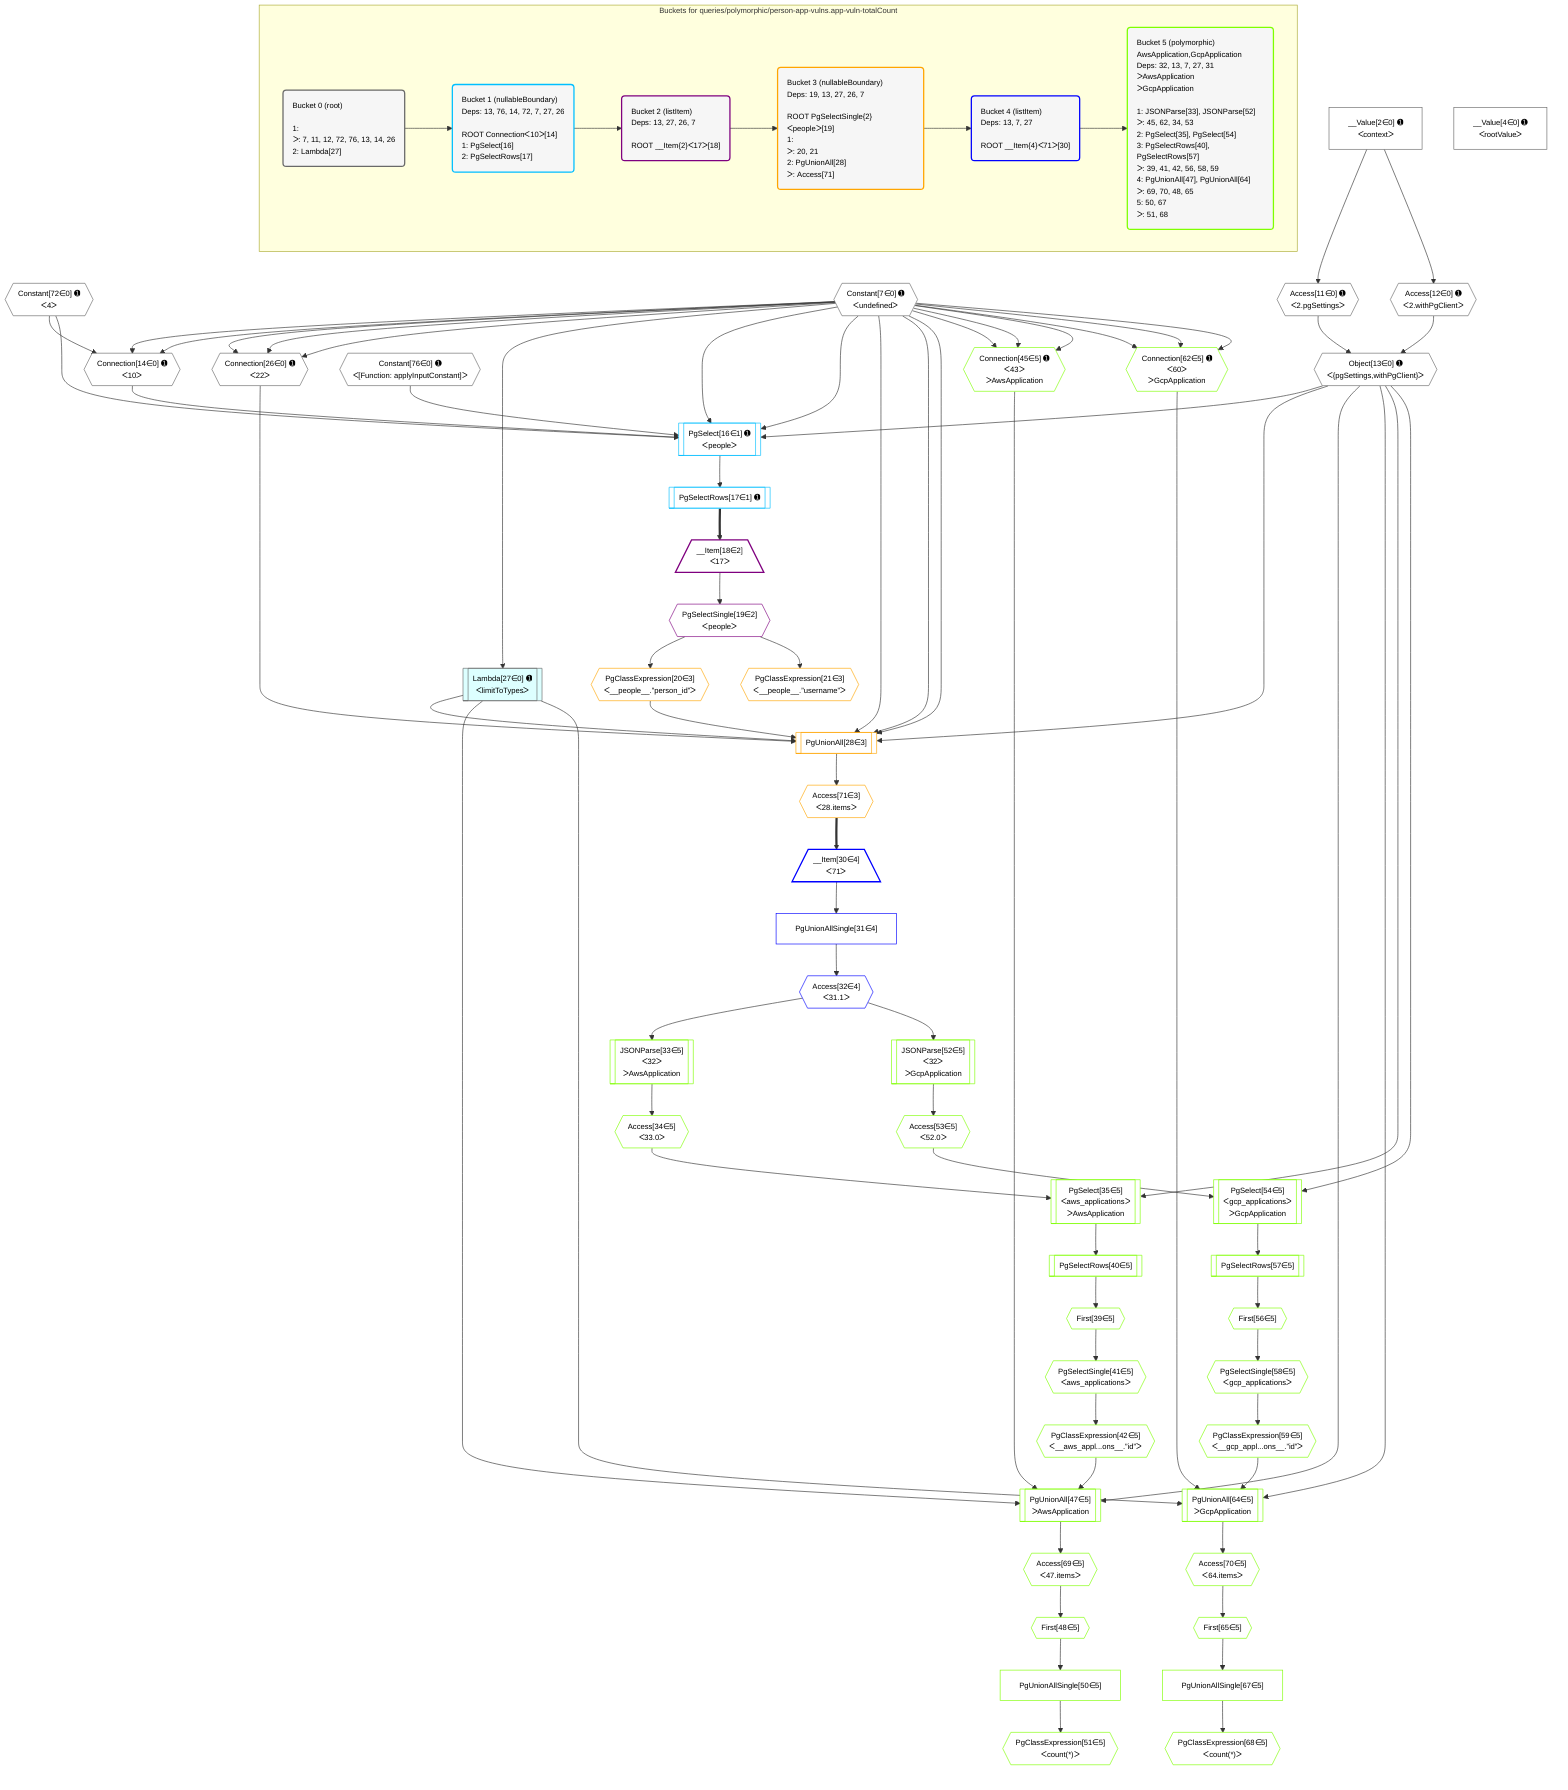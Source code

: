 %%{init: {'themeVariables': { 'fontSize': '12px'}}}%%
graph TD
    classDef path fill:#eee,stroke:#000,color:#000
    classDef plan fill:#fff,stroke-width:1px,color:#000
    classDef itemplan fill:#fff,stroke-width:2px,color:#000
    classDef unbatchedplan fill:#dff,stroke-width:1px,color:#000
    classDef sideeffectplan fill:#fcc,stroke-width:2px,color:#000
    classDef bucket fill:#f6f6f6,color:#000,stroke-width:2px,text-align:left


    %% plan dependencies
    Connection14{{"Connection[14∈0] ➊<br />ᐸ10ᐳ"}}:::plan
    Constant72{{"Constant[72∈0] ➊<br />ᐸ4ᐳ"}}:::plan
    Constant7{{"Constant[7∈0] ➊<br />ᐸundefinedᐳ"}}:::plan
    Constant72 & Constant7 & Constant7 --> Connection14
    Connection26{{"Connection[26∈0] ➊<br />ᐸ22ᐳ"}}:::plan
    Constant7 & Constant7 & Constant7 --> Connection26
    Object13{{"Object[13∈0] ➊<br />ᐸ{pgSettings,withPgClient}ᐳ"}}:::plan
    Access11{{"Access[11∈0] ➊<br />ᐸ2.pgSettingsᐳ"}}:::plan
    Access12{{"Access[12∈0] ➊<br />ᐸ2.withPgClientᐳ"}}:::plan
    Access11 & Access12 --> Object13
    __Value2["__Value[2∈0] ➊<br />ᐸcontextᐳ"]:::plan
    __Value2 --> Access11
    __Value2 --> Access12
    Lambda27[["Lambda[27∈0] ➊<br />ᐸlimitToTypesᐳ"]]:::unbatchedplan
    Constant7 --> Lambda27
    __Value4["__Value[4∈0] ➊<br />ᐸrootValueᐳ"]:::plan
    Constant76{{"Constant[76∈0] ➊<br />ᐸ[Function: applyInputConstant]ᐳ"}}:::plan
    PgSelect16[["PgSelect[16∈1] ➊<br />ᐸpeopleᐳ"]]:::plan
    Object13 & Constant76 & Connection14 & Constant72 & Constant7 & Constant7 --> PgSelect16
    PgSelectRows17[["PgSelectRows[17∈1] ➊"]]:::plan
    PgSelect16 --> PgSelectRows17
    __Item18[/"__Item[18∈2]<br />ᐸ17ᐳ"\]:::itemplan
    PgSelectRows17 ==> __Item18
    PgSelectSingle19{{"PgSelectSingle[19∈2]<br />ᐸpeopleᐳ"}}:::plan
    __Item18 --> PgSelectSingle19
    PgUnionAll28[["PgUnionAll[28∈3]"]]:::plan
    PgClassExpression20{{"PgClassExpression[20∈3]<br />ᐸ__people__.”person_id”ᐳ"}}:::plan
    Object13 & PgClassExpression20 & Lambda27 & Connection26 & Constant7 & Constant7 & Constant7 --> PgUnionAll28
    PgSelectSingle19 --> PgClassExpression20
    PgClassExpression21{{"PgClassExpression[21∈3]<br />ᐸ__people__.”username”ᐳ"}}:::plan
    PgSelectSingle19 --> PgClassExpression21
    Access71{{"Access[71∈3]<br />ᐸ28.itemsᐳ"}}:::plan
    PgUnionAll28 --> Access71
    __Item30[/"__Item[30∈4]<br />ᐸ71ᐳ"\]:::itemplan
    Access71 ==> __Item30
    PgUnionAllSingle31["PgUnionAllSingle[31∈4]"]:::plan
    __Item30 --> PgUnionAllSingle31
    Access32{{"Access[32∈4]<br />ᐸ31.1ᐳ"}}:::plan
    PgUnionAllSingle31 --> Access32
    PgUnionAll47[["PgUnionAll[47∈5]<br />ᐳAwsApplication"]]:::plan
    PgClassExpression42{{"PgClassExpression[42∈5]<br />ᐸ__aws_appl...ons__.”id”ᐳ"}}:::plan
    Connection45{{"Connection[45∈5] ➊<br />ᐸ43ᐳ<br />ᐳAwsApplication"}}:::plan
    Object13 & PgClassExpression42 & Lambda27 & Connection45 --> PgUnionAll47
    PgUnionAll64[["PgUnionAll[64∈5]<br />ᐳGcpApplication"]]:::plan
    PgClassExpression59{{"PgClassExpression[59∈5]<br />ᐸ__gcp_appl...ons__.”id”ᐳ"}}:::plan
    Connection62{{"Connection[62∈5] ➊<br />ᐸ60ᐳ<br />ᐳGcpApplication"}}:::plan
    Object13 & PgClassExpression59 & Lambda27 & Connection62 --> PgUnionAll64
    Constant7 & Constant7 & Constant7 --> Connection45
    Constant7 & Constant7 & Constant7 --> Connection62
    PgSelect35[["PgSelect[35∈5]<br />ᐸaws_applicationsᐳ<br />ᐳAwsApplication"]]:::plan
    Access34{{"Access[34∈5]<br />ᐸ33.0ᐳ"}}:::plan
    Object13 & Access34 --> PgSelect35
    PgSelect54[["PgSelect[54∈5]<br />ᐸgcp_applicationsᐳ<br />ᐳGcpApplication"]]:::plan
    Access53{{"Access[53∈5]<br />ᐸ52.0ᐳ"}}:::plan
    Object13 & Access53 --> PgSelect54
    JSONParse33[["JSONParse[33∈5]<br />ᐸ32ᐳ<br />ᐳAwsApplication"]]:::plan
    Access32 --> JSONParse33
    JSONParse33 --> Access34
    First39{{"First[39∈5]"}}:::plan
    PgSelectRows40[["PgSelectRows[40∈5]"]]:::plan
    PgSelectRows40 --> First39
    PgSelect35 --> PgSelectRows40
    PgSelectSingle41{{"PgSelectSingle[41∈5]<br />ᐸaws_applicationsᐳ"}}:::plan
    First39 --> PgSelectSingle41
    PgSelectSingle41 --> PgClassExpression42
    First48{{"First[48∈5]"}}:::plan
    Access69{{"Access[69∈5]<br />ᐸ47.itemsᐳ"}}:::plan
    Access69 --> First48
    PgUnionAllSingle50["PgUnionAllSingle[50∈5]"]:::plan
    First48 --> PgUnionAllSingle50
    PgClassExpression51{{"PgClassExpression[51∈5]<br />ᐸcount(*)ᐳ"}}:::plan
    PgUnionAllSingle50 --> PgClassExpression51
    JSONParse52[["JSONParse[52∈5]<br />ᐸ32ᐳ<br />ᐳGcpApplication"]]:::plan
    Access32 --> JSONParse52
    JSONParse52 --> Access53
    First56{{"First[56∈5]"}}:::plan
    PgSelectRows57[["PgSelectRows[57∈5]"]]:::plan
    PgSelectRows57 --> First56
    PgSelect54 --> PgSelectRows57
    PgSelectSingle58{{"PgSelectSingle[58∈5]<br />ᐸgcp_applicationsᐳ"}}:::plan
    First56 --> PgSelectSingle58
    PgSelectSingle58 --> PgClassExpression59
    First65{{"First[65∈5]"}}:::plan
    Access70{{"Access[70∈5]<br />ᐸ64.itemsᐳ"}}:::plan
    Access70 --> First65
    PgUnionAllSingle67["PgUnionAllSingle[67∈5]"]:::plan
    First65 --> PgUnionAllSingle67
    PgClassExpression68{{"PgClassExpression[68∈5]<br />ᐸcount(*)ᐳ"}}:::plan
    PgUnionAllSingle67 --> PgClassExpression68
    PgUnionAll47 --> Access69
    PgUnionAll64 --> Access70

    %% define steps

    subgraph "Buckets for queries/polymorphic/person-app-vulns.app-vuln-totalCount"
    Bucket0("Bucket 0 (root)<br /><br />1: <br />ᐳ: 7, 11, 12, 72, 76, 13, 14, 26<br />2: Lambda[27]"):::bucket
    classDef bucket0 stroke:#696969
    class Bucket0,__Value2,__Value4,Constant7,Access11,Access12,Object13,Connection14,Connection26,Lambda27,Constant72,Constant76 bucket0
    Bucket1("Bucket 1 (nullableBoundary)<br />Deps: 13, 76, 14, 72, 7, 27, 26<br /><br />ROOT Connectionᐸ10ᐳ[14]<br />1: PgSelect[16]<br />2: PgSelectRows[17]"):::bucket
    classDef bucket1 stroke:#00bfff
    class Bucket1,PgSelect16,PgSelectRows17 bucket1
    Bucket2("Bucket 2 (listItem)<br />Deps: 13, 27, 26, 7<br /><br />ROOT __Item{2}ᐸ17ᐳ[18]"):::bucket
    classDef bucket2 stroke:#7f007f
    class Bucket2,__Item18,PgSelectSingle19 bucket2
    Bucket3("Bucket 3 (nullableBoundary)<br />Deps: 19, 13, 27, 26, 7<br /><br />ROOT PgSelectSingle{2}ᐸpeopleᐳ[19]<br />1: <br />ᐳ: 20, 21<br />2: PgUnionAll[28]<br />ᐳ: Access[71]"):::bucket
    classDef bucket3 stroke:#ffa500
    class Bucket3,PgClassExpression20,PgClassExpression21,PgUnionAll28,Access71 bucket3
    Bucket4("Bucket 4 (listItem)<br />Deps: 13, 7, 27<br /><br />ROOT __Item{4}ᐸ71ᐳ[30]"):::bucket
    classDef bucket4 stroke:#0000ff
    class Bucket4,__Item30,PgUnionAllSingle31,Access32 bucket4
    Bucket5("Bucket 5 (polymorphic)<br />AwsApplication,GcpApplication<br />Deps: 32, 13, 7, 27, 31<br />ᐳAwsApplication<br />ᐳGcpApplication<br /><br />1: JSONParse[33], JSONParse[52]<br />ᐳ: 45, 62, 34, 53<br />2: PgSelect[35], PgSelect[54]<br />3: PgSelectRows[40], PgSelectRows[57]<br />ᐳ: 39, 41, 42, 56, 58, 59<br />4: PgUnionAll[47], PgUnionAll[64]<br />ᐳ: 69, 70, 48, 65<br />5: 50, 67<br />ᐳ: 51, 68"):::bucket
    classDef bucket5 stroke:#7fff00
    class Bucket5,JSONParse33,Access34,PgSelect35,First39,PgSelectRows40,PgSelectSingle41,PgClassExpression42,Connection45,PgUnionAll47,First48,PgUnionAllSingle50,PgClassExpression51,JSONParse52,Access53,PgSelect54,First56,PgSelectRows57,PgSelectSingle58,PgClassExpression59,Connection62,PgUnionAll64,First65,PgUnionAllSingle67,PgClassExpression68,Access69,Access70 bucket5
    Bucket0 --> Bucket1
    Bucket1 --> Bucket2
    Bucket2 --> Bucket3
    Bucket3 --> Bucket4
    Bucket4 --> Bucket5
    end